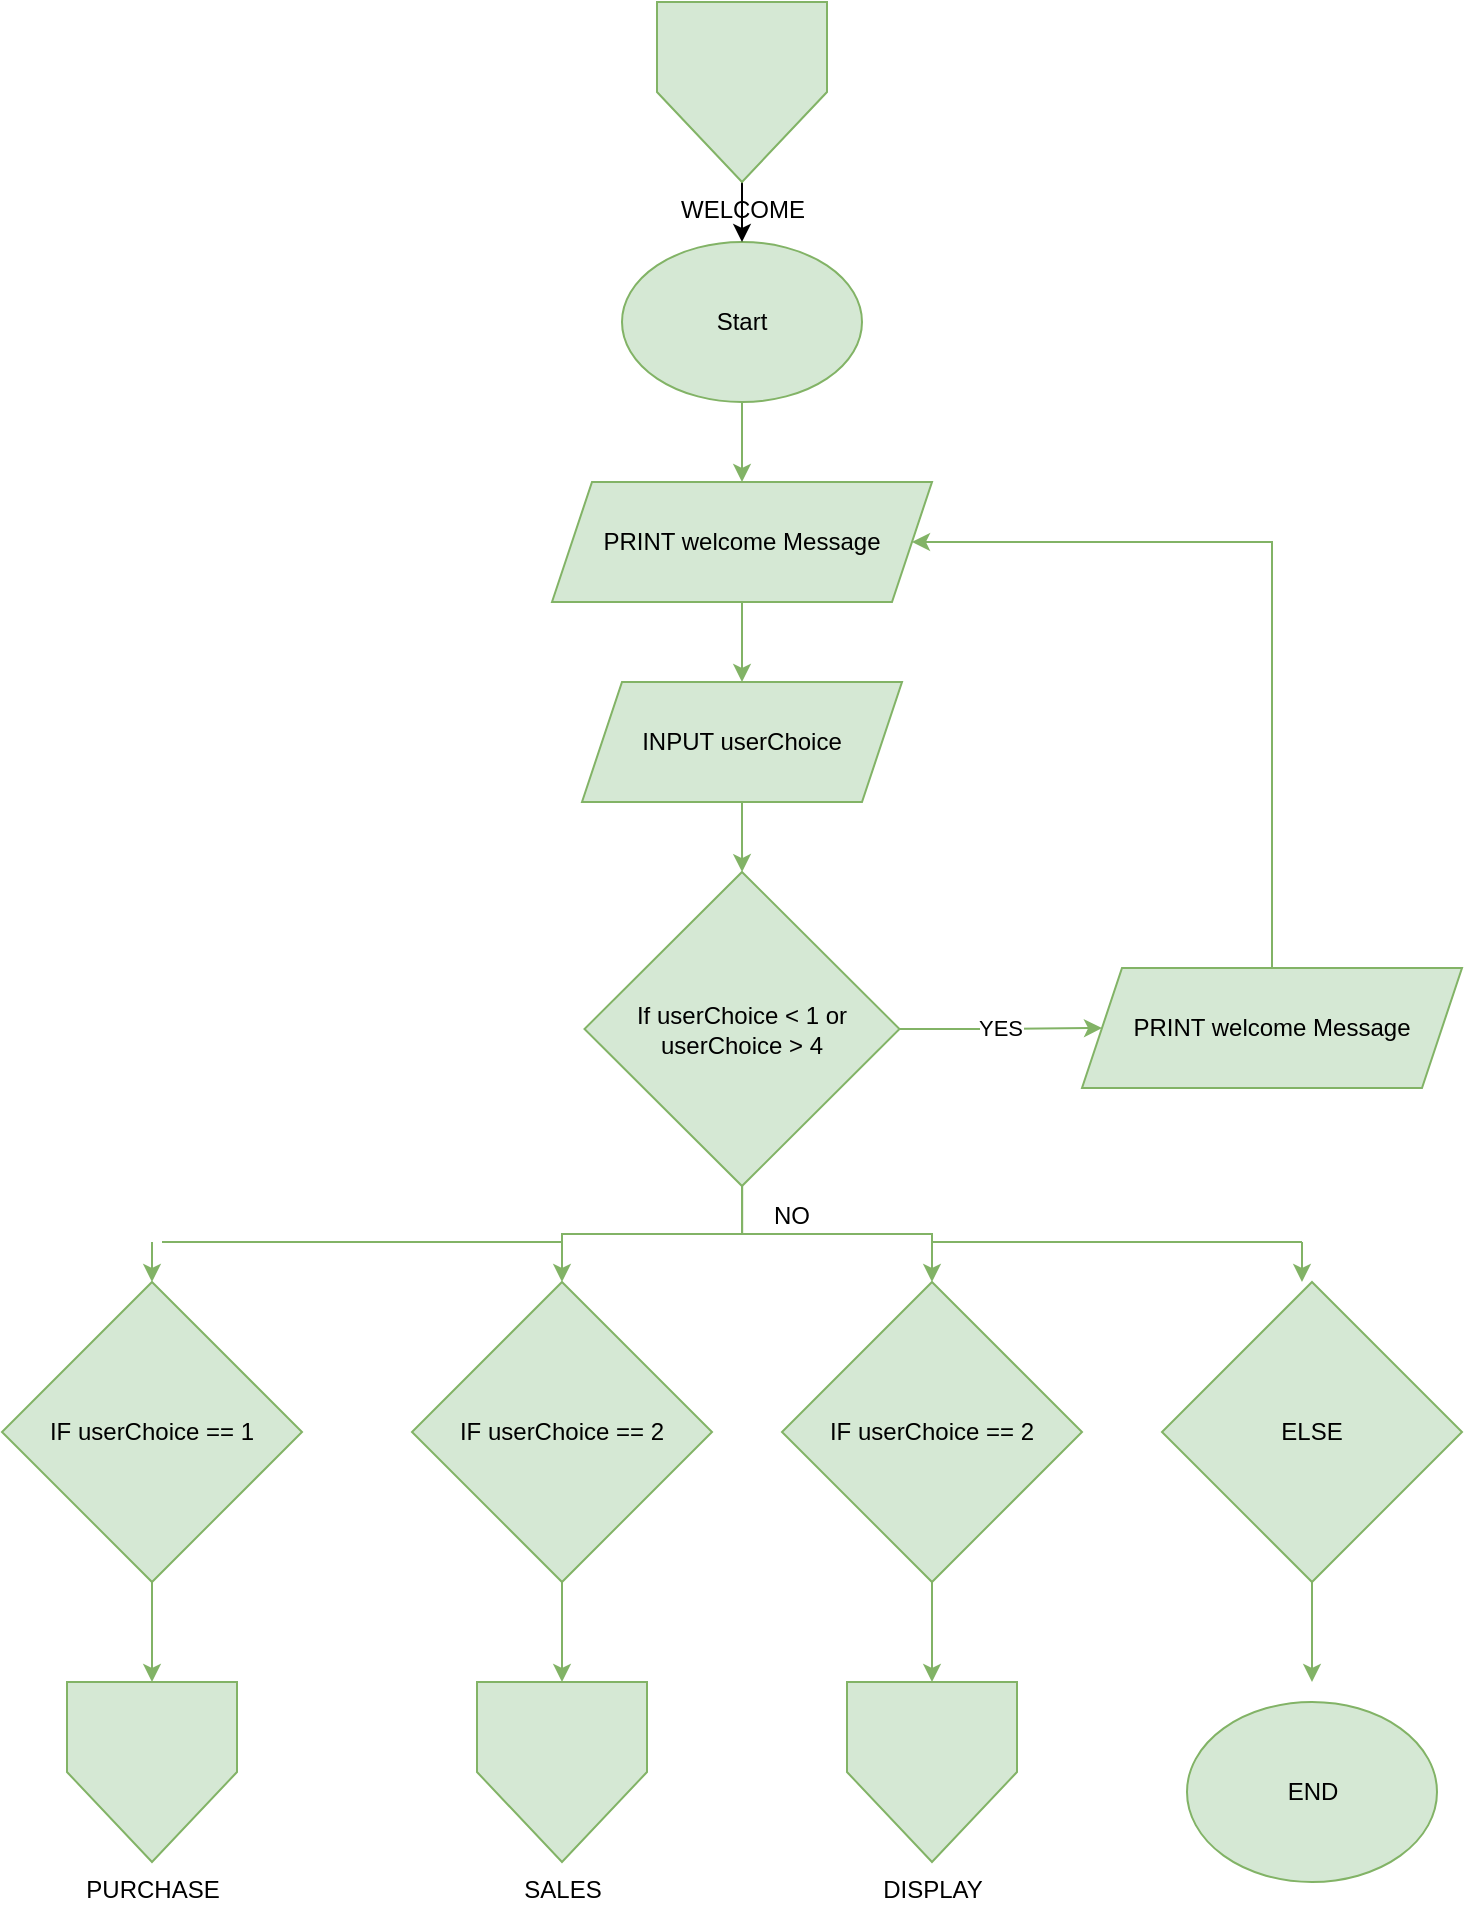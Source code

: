 <mxfile version="21.2.9" type="device" pages="4">
  <diagram name="Page-1" id="dxThk9SVEfO7R2hy1xNF">
    <mxGraphModel dx="1724" dy="985" grid="1" gridSize="10" guides="1" tooltips="1" connect="1" arrows="1" fold="1" page="1" pageScale="1" pageWidth="1169" pageHeight="827" math="0" shadow="0">
      <root>
        <mxCell id="0" />
        <mxCell id="1" parent="0" />
        <mxCell id="7kvMFhewTp8hygqsPmVd-5" value="" style="edgeStyle=orthogonalEdgeStyle;rounded=0;orthogonalLoop=1;jettySize=auto;html=1;fillColor=#d5e8d4;strokeColor=#82b366;" edge="1" parent="1" source="7kvMFhewTp8hygqsPmVd-1" target="7kvMFhewTp8hygqsPmVd-2">
          <mxGeometry relative="1" as="geometry" />
        </mxCell>
        <mxCell id="7kvMFhewTp8hygqsPmVd-1" value="Start" style="ellipse;whiteSpace=wrap;html=1;fillColor=#d5e8d4;strokeColor=#82b366;" vertex="1" parent="1">
          <mxGeometry x="500" y="120" width="120" height="80" as="geometry" />
        </mxCell>
        <mxCell id="7kvMFhewTp8hygqsPmVd-6" value="" style="edgeStyle=orthogonalEdgeStyle;rounded=0;orthogonalLoop=1;jettySize=auto;html=1;fillColor=#d5e8d4;strokeColor=#82b366;" edge="1" parent="1" source="7kvMFhewTp8hygqsPmVd-2" target="7kvMFhewTp8hygqsPmVd-3">
          <mxGeometry relative="1" as="geometry" />
        </mxCell>
        <mxCell id="7kvMFhewTp8hygqsPmVd-2" value="PRINT welcome Message" style="shape=parallelogram;perimeter=parallelogramPerimeter;whiteSpace=wrap;html=1;fixedSize=1;fillColor=#d5e8d4;strokeColor=#82b366;" vertex="1" parent="1">
          <mxGeometry x="465" y="240" width="190" height="60" as="geometry" />
        </mxCell>
        <mxCell id="7kvMFhewTp8hygqsPmVd-7" value="" style="edgeStyle=orthogonalEdgeStyle;rounded=0;orthogonalLoop=1;jettySize=auto;html=1;fillColor=#d5e8d4;strokeColor=#82b366;" edge="1" parent="1" source="7kvMFhewTp8hygqsPmVd-3" target="7kvMFhewTp8hygqsPmVd-4">
          <mxGeometry relative="1" as="geometry" />
        </mxCell>
        <mxCell id="7kvMFhewTp8hygqsPmVd-3" value="INPUT userChoice" style="shape=parallelogram;perimeter=parallelogramPerimeter;whiteSpace=wrap;html=1;fixedSize=1;fillColor=#d5e8d4;strokeColor=#82b366;" vertex="1" parent="1">
          <mxGeometry x="480" y="340" width="160" height="60" as="geometry" />
        </mxCell>
        <mxCell id="7kvMFhewTp8hygqsPmVd-9" value="YES" style="edgeStyle=orthogonalEdgeStyle;rounded=0;orthogonalLoop=1;jettySize=auto;html=1;jumpSize=8;fillColor=#d5e8d4;strokeColor=#82b366;" edge="1" parent="1" source="7kvMFhewTp8hygqsPmVd-4" target="7kvMFhewTp8hygqsPmVd-8">
          <mxGeometry relative="1" as="geometry" />
        </mxCell>
        <mxCell id="7kvMFhewTp8hygqsPmVd-32" style="edgeStyle=orthogonalEdgeStyle;rounded=0;orthogonalLoop=1;jettySize=auto;html=1;fillColor=#d5e8d4;strokeColor=#82b366;" edge="1" parent="1" source="7kvMFhewTp8hygqsPmVd-4" target="7kvMFhewTp8hygqsPmVd-23">
          <mxGeometry relative="1" as="geometry" />
        </mxCell>
        <mxCell id="7kvMFhewTp8hygqsPmVd-33" style="edgeStyle=orthogonalEdgeStyle;rounded=0;orthogonalLoop=1;jettySize=auto;html=1;entryX=0.5;entryY=0;entryDx=0;entryDy=0;fillColor=#d5e8d4;strokeColor=#82b366;" edge="1" parent="1" source="7kvMFhewTp8hygqsPmVd-4" target="7kvMFhewTp8hygqsPmVd-22">
          <mxGeometry relative="1" as="geometry" />
        </mxCell>
        <mxCell id="7kvMFhewTp8hygqsPmVd-4" value="If userChoice &amp;lt; 1 or&lt;br&gt;userChoice &amp;gt; 4" style="rhombus;whiteSpace=wrap;html=1;fillColor=#d5e8d4;strokeColor=#82b366;" vertex="1" parent="1">
          <mxGeometry x="481.25" y="435" width="157.5" height="157" as="geometry" />
        </mxCell>
        <mxCell id="7kvMFhewTp8hygqsPmVd-17" style="edgeStyle=orthogonalEdgeStyle;rounded=0;orthogonalLoop=1;jettySize=auto;html=1;entryX=1;entryY=0.5;entryDx=0;entryDy=0;fillColor=#d5e8d4;strokeColor=#82b366;" edge="1" parent="1" source="7kvMFhewTp8hygqsPmVd-8" target="7kvMFhewTp8hygqsPmVd-2">
          <mxGeometry relative="1" as="geometry">
            <Array as="points">
              <mxPoint x="825" y="270" />
            </Array>
          </mxGeometry>
        </mxCell>
        <mxCell id="7kvMFhewTp8hygqsPmVd-8" value="PRINT welcome Message" style="shape=parallelogram;perimeter=parallelogramPerimeter;whiteSpace=wrap;html=1;fixedSize=1;fillColor=#d5e8d4;strokeColor=#82b366;" vertex="1" parent="1">
          <mxGeometry x="730" y="483" width="190" height="60" as="geometry" />
        </mxCell>
        <mxCell id="7kvMFhewTp8hygqsPmVd-40" style="edgeStyle=orthogonalEdgeStyle;rounded=0;orthogonalLoop=1;jettySize=auto;html=1;entryX=0.5;entryY=0;entryDx=0;entryDy=0;fillColor=#d5e8d4;strokeColor=#82b366;" edge="1" parent="1" source="7kvMFhewTp8hygqsPmVd-18" target="7kvMFhewTp8hygqsPmVd-39">
          <mxGeometry relative="1" as="geometry" />
        </mxCell>
        <mxCell id="7kvMFhewTp8hygqsPmVd-18" value="IF userChoice == 1" style="rhombus;whiteSpace=wrap;html=1;fillColor=#d5e8d4;strokeColor=#82b366;" vertex="1" parent="1">
          <mxGeometry x="190" y="640" width="150" height="150" as="geometry" />
        </mxCell>
        <mxCell id="7kvMFhewTp8hygqsPmVd-46" value="" style="edgeStyle=orthogonalEdgeStyle;rounded=0;orthogonalLoop=1;jettySize=auto;html=1;fillColor=#d5e8d4;strokeColor=#82b366;" edge="1" parent="1" source="7kvMFhewTp8hygqsPmVd-21">
          <mxGeometry relative="1" as="geometry">
            <mxPoint x="845.0" y="840" as="targetPoint" />
          </mxGeometry>
        </mxCell>
        <mxCell id="7kvMFhewTp8hygqsPmVd-21" value="ELSE" style="rhombus;whiteSpace=wrap;html=1;fillColor=#d5e8d4;strokeColor=#82b366;" vertex="1" parent="1">
          <mxGeometry x="770" y="640" width="150" height="150" as="geometry" />
        </mxCell>
        <mxCell id="7kvMFhewTp8hygqsPmVd-45" value="" style="edgeStyle=orthogonalEdgeStyle;rounded=0;orthogonalLoop=1;jettySize=auto;html=1;fillColor=#d5e8d4;strokeColor=#82b366;" edge="1" parent="1" source="7kvMFhewTp8hygqsPmVd-22" target="7kvMFhewTp8hygqsPmVd-42">
          <mxGeometry relative="1" as="geometry" />
        </mxCell>
        <mxCell id="7kvMFhewTp8hygqsPmVd-22" value="IF userChoice == 2" style="rhombus;whiteSpace=wrap;html=1;fillColor=#d5e8d4;strokeColor=#82b366;" vertex="1" parent="1">
          <mxGeometry x="580" y="640" width="150" height="150" as="geometry" />
        </mxCell>
        <mxCell id="7kvMFhewTp8hygqsPmVd-44" value="" style="edgeStyle=orthogonalEdgeStyle;rounded=0;orthogonalLoop=1;jettySize=auto;html=1;fillColor=#d5e8d4;strokeColor=#82b366;" edge="1" parent="1" source="7kvMFhewTp8hygqsPmVd-23" target="7kvMFhewTp8hygqsPmVd-41">
          <mxGeometry relative="1" as="geometry" />
        </mxCell>
        <mxCell id="7kvMFhewTp8hygqsPmVd-23" value="IF userChoice == 2" style="rhombus;whiteSpace=wrap;html=1;fillColor=#d5e8d4;strokeColor=#82b366;" vertex="1" parent="1">
          <mxGeometry x="395" y="640" width="150" height="150" as="geometry" />
        </mxCell>
        <mxCell id="7kvMFhewTp8hygqsPmVd-35" value="" style="endArrow=none;html=1;rounded=0;fillColor=#d5e8d4;strokeColor=#82b366;" edge="1" parent="1">
          <mxGeometry width="50" height="50" relative="1" as="geometry">
            <mxPoint x="270" y="620" as="sourcePoint" />
            <mxPoint x="470" y="620" as="targetPoint" />
          </mxGeometry>
        </mxCell>
        <mxCell id="7kvMFhewTp8hygqsPmVd-36" value="" style="endArrow=none;html=1;rounded=0;fillColor=#d5e8d4;strokeColor=#82b366;" edge="1" parent="1">
          <mxGeometry width="50" height="50" relative="1" as="geometry">
            <mxPoint x="655" y="620" as="sourcePoint" />
            <mxPoint x="840" y="620" as="targetPoint" />
          </mxGeometry>
        </mxCell>
        <mxCell id="7kvMFhewTp8hygqsPmVd-37" value="" style="endArrow=classic;html=1;rounded=0;entryX=0.5;entryY=0;entryDx=0;entryDy=0;fillColor=#d5e8d4;strokeColor=#82b366;" edge="1" parent="1" target="7kvMFhewTp8hygqsPmVd-18">
          <mxGeometry width="50" height="50" relative="1" as="geometry">
            <mxPoint x="265" y="620" as="sourcePoint" />
            <mxPoint x="550" y="630" as="targetPoint" />
          </mxGeometry>
        </mxCell>
        <mxCell id="7kvMFhewTp8hygqsPmVd-38" value="" style="endArrow=classic;html=1;rounded=0;fillColor=#d5e8d4;strokeColor=#82b366;" edge="1" parent="1">
          <mxGeometry width="50" height="50" relative="1" as="geometry">
            <mxPoint x="840" y="620" as="sourcePoint" />
            <mxPoint x="840" y="640" as="targetPoint" />
          </mxGeometry>
        </mxCell>
        <mxCell id="7kvMFhewTp8hygqsPmVd-39" value="PURCHASE" style="verticalLabelPosition=bottom;verticalAlign=top;html=1;shape=offPageConnector;rounded=0;size=0.5;fillColor=#d5e8d4;strokeColor=#82b366;" vertex="1" parent="1">
          <mxGeometry x="222.5" y="840" width="85" height="90" as="geometry" />
        </mxCell>
        <mxCell id="7kvMFhewTp8hygqsPmVd-41" value="SALES" style="verticalLabelPosition=bottom;verticalAlign=top;html=1;shape=offPageConnector;rounded=0;size=0.5;fillColor=#d5e8d4;strokeColor=#82b366;" vertex="1" parent="1">
          <mxGeometry x="427.5" y="840" width="85" height="90" as="geometry" />
        </mxCell>
        <mxCell id="7kvMFhewTp8hygqsPmVd-42" value="DISPLAY" style="verticalLabelPosition=bottom;verticalAlign=top;html=1;shape=offPageConnector;rounded=0;size=0.5;fillColor=#d5e8d4;strokeColor=#82b366;" vertex="1" parent="1">
          <mxGeometry x="612.5" y="840" width="85" height="90" as="geometry" />
        </mxCell>
        <mxCell id="7kvMFhewTp8hygqsPmVd-47" value="END" style="ellipse;whiteSpace=wrap;html=1;fillColor=#d5e8d4;strokeColor=#82b366;" vertex="1" parent="1">
          <mxGeometry x="782.5" y="850" width="125" height="90" as="geometry" />
        </mxCell>
        <mxCell id="YbX1jmII9fmw2njsomWO-2" value="NO" style="text;html=1;strokeColor=none;fillColor=none;align=center;verticalAlign=middle;whiteSpace=wrap;rounded=0;" vertex="1" parent="1">
          <mxGeometry x="555" y="592" width="60" height="30" as="geometry" />
        </mxCell>
        <mxCell id="KGLwc1IzaEGKyeYSiI6Z-2" value="" style="edgeStyle=orthogonalEdgeStyle;rounded=0;orthogonalLoop=1;jettySize=auto;html=1;" edge="1" parent="1" source="KGLwc1IzaEGKyeYSiI6Z-1" target="7kvMFhewTp8hygqsPmVd-1">
          <mxGeometry relative="1" as="geometry" />
        </mxCell>
        <mxCell id="KGLwc1IzaEGKyeYSiI6Z-1" value="WELCOME&lt;br&gt;" style="verticalLabelPosition=bottom;verticalAlign=top;html=1;shape=offPageConnector;rounded=0;size=0.5;fillColor=#d5e8d4;strokeColor=#82b366;" vertex="1" parent="1">
          <mxGeometry x="517.5" width="85" height="90" as="geometry" />
        </mxCell>
      </root>
    </mxGraphModel>
  </diagram>
  <diagram id="-7-TMMp7OkF7limVOReq" name="Purchase">
    <mxGraphModel dx="1724" dy="985" grid="1" gridSize="10" guides="1" tooltips="1" connect="1" arrows="1" fold="1" page="1" pageScale="1" pageWidth="1169" pageHeight="827" math="0" shadow="0">
      <root>
        <mxCell id="0" />
        <mxCell id="1" parent="0" />
        <mxCell id="MynzQDNxRqANSqusRT6g-3" style="edgeStyle=orthogonalEdgeStyle;rounded=0;orthogonalLoop=1;jettySize=auto;html=1;entryX=0.5;entryY=0;entryDx=0;entryDy=0;labelBackgroundColor=none;strokeColor=#788AA3;fontColor=default;" edge="1" parent="1" source="MynzQDNxRqANSqusRT6g-1" target="MynzQDNxRqANSqusRT6g-2">
          <mxGeometry relative="1" as="geometry" />
        </mxCell>
        <mxCell id="MynzQDNxRqANSqusRT6g-1" value="PURCHASE" style="verticalLabelPosition=bottom;verticalAlign=top;html=1;shape=offPageConnector;rounded=0;size=0.5;labelBackgroundColor=none;fillColor=#B2C9AB;strokeColor=#788AA3;fontColor=#46495D;" vertex="1" parent="1">
          <mxGeometry x="525" width="60" height="60" as="geometry" />
        </mxCell>
        <mxCell id="MynzQDNxRqANSqusRT6g-6" value="" style="edgeStyle=orthogonalEdgeStyle;rounded=0;orthogonalLoop=1;jettySize=auto;html=1;labelBackgroundColor=none;strokeColor=#788AA3;fontColor=default;" edge="1" parent="1" source="MynzQDNxRqANSqusRT6g-2" target="MynzQDNxRqANSqusRT6g-5">
          <mxGeometry relative="1" as="geometry" />
        </mxCell>
        <mxCell id="MynzQDNxRqANSqusRT6g-2" value="START" style="ellipse;whiteSpace=wrap;html=1;labelBackgroundColor=none;fillColor=#B2C9AB;strokeColor=#788AA3;fontColor=#46495D;" vertex="1" parent="1">
          <mxGeometry x="495" y="100" width="120" height="80" as="geometry" />
        </mxCell>
        <mxCell id="MynzQDNxRqANSqusRT6g-8" value="" style="edgeStyle=orthogonalEdgeStyle;rounded=0;orthogonalLoop=1;jettySize=auto;html=1;labelBackgroundColor=none;strokeColor=#788AA3;fontColor=default;" edge="1" parent="1" source="MynzQDNxRqANSqusRT6g-5" target="MynzQDNxRqANSqusRT6g-7">
          <mxGeometry relative="1" as="geometry" />
        </mxCell>
        <mxCell id="MynzQDNxRqANSqusRT6g-5" value="store the sku of available laptops in skuList array" style="rounded=0;whiteSpace=wrap;html=1;labelBackgroundColor=none;fillColor=#B2C9AB;strokeColor=#788AA3;fontColor=#46495D;" vertex="1" parent="1">
          <mxGeometry x="467.5" y="210" width="175" height="60" as="geometry" />
        </mxCell>
        <mxCell id="MynzQDNxRqANSqusRT6g-10" value="" style="edgeStyle=orthogonalEdgeStyle;rounded=0;orthogonalLoop=1;jettySize=auto;html=1;labelBackgroundColor=none;strokeColor=#788AA3;fontColor=default;" edge="1" parent="1" source="MynzQDNxRqANSqusRT6g-7">
          <mxGeometry relative="1" as="geometry">
            <mxPoint x="555" y="413" as="targetPoint" />
          </mxGeometry>
        </mxCell>
        <mxCell id="MynzQDNxRqANSqusRT6g-7" value="input laptopSKU" style="shape=parallelogram;perimeter=parallelogramPerimeter;whiteSpace=wrap;html=1;fixedSize=1;labelBackgroundColor=none;fillColor=#B2C9AB;strokeColor=#788AA3;fontColor=#46495D;" vertex="1" parent="1">
          <mxGeometry x="470" y="310" width="170" height="60" as="geometry" />
        </mxCell>
        <mxCell id="uytBaXVnTUcI9w82akXh-1" value="YES" style="edgeStyle=orthogonalEdgeStyle;rounded=0;orthogonalLoop=1;jettySize=auto;html=1;labelBackgroundColor=none;strokeColor=#788AA3;fontColor=default;" edge="1" parent="1" source="MynzQDNxRqANSqusRT6g-11" target="MynzQDNxRqANSqusRT6g-12">
          <mxGeometry relative="1" as="geometry" />
        </mxCell>
        <mxCell id="uytBaXVnTUcI9w82akXh-6" value="NO" style="edgeStyle=orthogonalEdgeStyle;rounded=0;orthogonalLoop=1;jettySize=auto;html=1;labelBackgroundColor=none;strokeColor=#788AA3;fontColor=default;" edge="1" parent="1" source="MynzQDNxRqANSqusRT6g-11" target="uytBaXVnTUcI9w82akXh-5">
          <mxGeometry relative="1" as="geometry" />
        </mxCell>
        <mxCell id="MynzQDNxRqANSqusRT6g-11" value="If laptopSKU in skuList" style="rhombus;whiteSpace=wrap;html=1;labelBackgroundColor=none;fillColor=#B2C9AB;strokeColor=#788AA3;fontColor=#46495D;" vertex="1" parent="1">
          <mxGeometry x="483.75" y="413" width="142.5" height="117" as="geometry" />
        </mxCell>
        <mxCell id="uytBaXVnTUcI9w82akXh-3" value="" style="edgeStyle=orthogonalEdgeStyle;rounded=0;orthogonalLoop=1;jettySize=auto;html=1;labelBackgroundColor=none;strokeColor=#788AA3;fontColor=default;" edge="1" parent="1" source="MynzQDNxRqANSqusRT6g-12" target="uytBaXVnTUcI9w82akXh-2">
          <mxGeometry relative="1" as="geometry" />
        </mxCell>
        <mxCell id="MynzQDNxRqANSqusRT6g-12" value="Print Laptop already in&amp;nbsp;&lt;br&gt;Inventory" style="shape=parallelogram;perimeter=parallelogramPerimeter;whiteSpace=wrap;html=1;fixedSize=1;labelBackgroundColor=none;fillColor=#B2C9AB;strokeColor=#788AA3;fontColor=#46495D;" vertex="1" parent="1">
          <mxGeometry x="660" y="436.5" width="182.5" height="70" as="geometry" />
        </mxCell>
        <mxCell id="uytBaXVnTUcI9w82akXh-11" style="edgeStyle=orthogonalEdgeStyle;rounded=0;orthogonalLoop=1;jettySize=auto;html=1;entryX=0.5;entryY=0;entryDx=0;entryDy=0;labelBackgroundColor=none;strokeColor=#788AA3;fontColor=default;" edge="1" parent="1" source="uytBaXVnTUcI9w82akXh-2" target="uytBaXVnTUcI9w82akXh-9">
          <mxGeometry relative="1" as="geometry">
            <Array as="points">
              <mxPoint x="930" y="580" />
            </Array>
          </mxGeometry>
        </mxCell>
        <mxCell id="uytBaXVnTUcI9w82akXh-2" value="inInventory = true" style="rounded=0;whiteSpace=wrap;html=1;labelBackgroundColor=none;fillColor=#B2C9AB;strokeColor=#788AA3;fontColor=#46495D;" vertex="1" parent="1">
          <mxGeometry x="870" y="442" width="120" height="60" as="geometry" />
        </mxCell>
        <mxCell id="uytBaXVnTUcI9w82akXh-8" value="" style="edgeStyle=orthogonalEdgeStyle;rounded=0;orthogonalLoop=1;jettySize=auto;html=1;labelBackgroundColor=none;strokeColor=#788AA3;fontColor=default;" edge="1" parent="1" source="uytBaXVnTUcI9w82akXh-5" target="uytBaXVnTUcI9w82akXh-7">
          <mxGeometry relative="1" as="geometry" />
        </mxCell>
        <mxCell id="uytBaXVnTUcI9w82akXh-5" value="Print adding new laptop" style="shape=parallelogram;perimeter=parallelogramPerimeter;whiteSpace=wrap;html=1;fixedSize=1;labelBackgroundColor=none;fillColor=#B2C9AB;strokeColor=#788AA3;fontColor=#46495D;" vertex="1" parent="1">
          <mxGeometry x="260" y="436.5" width="182.5" height="70" as="geometry" />
        </mxCell>
        <mxCell id="uytBaXVnTUcI9w82akXh-10" style="edgeStyle=orthogonalEdgeStyle;rounded=0;orthogonalLoop=1;jettySize=auto;html=1;entryX=0.5;entryY=0;entryDx=0;entryDy=0;labelBackgroundColor=none;strokeColor=#788AA3;fontColor=default;" edge="1" parent="1" source="uytBaXVnTUcI9w82akXh-7" target="uytBaXVnTUcI9w82akXh-9">
          <mxGeometry relative="1" as="geometry">
            <Array as="points">
              <mxPoint x="170" y="580" />
            </Array>
          </mxGeometry>
        </mxCell>
        <mxCell id="uytBaXVnTUcI9w82akXh-7" value="Input requried info" style="shape=parallelogram;perimeter=parallelogramPerimeter;whiteSpace=wrap;html=1;fixedSize=1;labelBackgroundColor=none;fillColor=#B2C9AB;strokeColor=#788AA3;fontColor=#46495D;" vertex="1" parent="1">
          <mxGeometry x="60" y="437" width="182.5" height="70" as="geometry" />
        </mxCell>
        <mxCell id="uytBaXVnTUcI9w82akXh-13" value="YES" style="edgeStyle=orthogonalEdgeStyle;rounded=0;orthogonalLoop=1;jettySize=auto;html=1;labelBackgroundColor=none;strokeColor=#788AA3;fontColor=default;" edge="1" parent="1" source="uytBaXVnTUcI9w82akXh-9" target="uytBaXVnTUcI9w82akXh-12">
          <mxGeometry relative="1" as="geometry" />
        </mxCell>
        <mxCell id="uytBaXVnTUcI9w82akXh-15" value="NO" style="edgeStyle=orthogonalEdgeStyle;rounded=0;orthogonalLoop=1;jettySize=auto;html=1;labelBackgroundColor=none;strokeColor=#788AA3;fontColor=default;" edge="1" parent="1" source="uytBaXVnTUcI9w82akXh-9">
          <mxGeometry relative="1" as="geometry">
            <mxPoint x="660" y="638.5" as="targetPoint" />
          </mxGeometry>
        </mxCell>
        <mxCell id="uytBaXVnTUcI9w82akXh-9" value="if inventory is true" style="rhombus;whiteSpace=wrap;html=1;labelBackgroundColor=none;fillColor=#B2C9AB;strokeColor=#788AA3;fontColor=#46495D;" vertex="1" parent="1">
          <mxGeometry x="472.5" y="580" width="142.5" height="117" as="geometry" />
        </mxCell>
        <mxCell id="uytBaXVnTUcI9w82akXh-18" style="edgeStyle=orthogonalEdgeStyle;rounded=0;orthogonalLoop=1;jettySize=auto;html=1;entryX=0.549;entryY=0.018;entryDx=0;entryDy=0;entryPerimeter=0;labelBackgroundColor=none;strokeColor=#788AA3;fontColor=default;" edge="1" parent="1" source="uytBaXVnTUcI9w82akXh-12" target="uytBaXVnTUcI9w82akXh-17">
          <mxGeometry relative="1" as="geometry">
            <Array as="points">
              <mxPoint x="330" y="741" />
            </Array>
          </mxGeometry>
        </mxCell>
        <mxCell id="uytBaXVnTUcI9w82akXh-12" value="Update quantity in txt file&lt;br&gt;" style="shape=parallelogram;perimeter=parallelogramPerimeter;whiteSpace=wrap;html=1;fixedSize=1;labelBackgroundColor=none;fillColor=#B2C9AB;strokeColor=#788AA3;fontColor=#46495D;" vertex="1" parent="1">
          <mxGeometry x="250" y="603.5" width="182.5" height="70" as="geometry" />
        </mxCell>
        <mxCell id="uytBaXVnTUcI9w82akXh-19" style="edgeStyle=orthogonalEdgeStyle;rounded=0;orthogonalLoop=1;jettySize=auto;html=1;entryX=0.5;entryY=0;entryDx=0;entryDy=0;labelBackgroundColor=none;strokeColor=#788AA3;fontColor=default;" edge="1" parent="1" source="uytBaXVnTUcI9w82akXh-16" target="uytBaXVnTUcI9w82akXh-17">
          <mxGeometry relative="1" as="geometry">
            <Array as="points">
              <mxPoint x="750" y="740" />
            </Array>
          </mxGeometry>
        </mxCell>
        <mxCell id="uytBaXVnTUcI9w82akXh-16" value="Add new lapotp to&amp;nbsp; txt file" style="rounded=0;whiteSpace=wrap;html=1;labelBackgroundColor=none;fillColor=#B2C9AB;strokeColor=#788AA3;fontColor=#46495D;" vertex="1" parent="1">
          <mxGeometry x="660" y="608" width="160" height="72" as="geometry" />
        </mxCell>
        <mxCell id="uytBaXVnTUcI9w82akXh-23" value="" style="edgeStyle=orthogonalEdgeStyle;rounded=0;orthogonalLoop=1;jettySize=auto;html=1;labelBackgroundColor=none;strokeColor=#788AA3;fontColor=default;" edge="1" parent="1" source="uytBaXVnTUcI9w82akXh-17" target="uytBaXVnTUcI9w82akXh-20">
          <mxGeometry relative="1" as="geometry" />
        </mxCell>
        <mxCell id="uytBaXVnTUcI9w82akXh-17" value="Input if user wants to buy more" style="shape=parallelogram;perimeter=parallelogramPerimeter;whiteSpace=wrap;html=1;fixedSize=1;labelBackgroundColor=none;fillColor=#B2C9AB;strokeColor=#788AA3;fontColor=#46495D;" vertex="1" parent="1">
          <mxGeometry x="436.25" y="757" width="200" height="70" as="geometry" />
        </mxCell>
        <mxCell id="uytBaXVnTUcI9w82akXh-21" style="edgeStyle=orthogonalEdgeStyle;rounded=0;orthogonalLoop=1;jettySize=auto;html=1;entryX=1;entryY=0.5;entryDx=0;entryDy=0;labelBackgroundColor=none;strokeColor=#788AA3;fontColor=default;" edge="1" parent="1" source="uytBaXVnTUcI9w82akXh-20" target="MynzQDNxRqANSqusRT6g-5">
          <mxGeometry relative="1" as="geometry">
            <Array as="points">
              <mxPoint x="1100" y="925" />
              <mxPoint x="1100" y="240" />
            </Array>
          </mxGeometry>
        </mxCell>
        <mxCell id="uytBaXVnTUcI9w82akXh-22" value="YES" style="edgeLabel;html=1;align=center;verticalAlign=middle;resizable=0;points=[];labelBackgroundColor=none;fontColor=#46495D;" vertex="1" connectable="0" parent="uytBaXVnTUcI9w82akXh-21">
          <mxGeometry x="-0.785" y="1" relative="1" as="geometry">
            <mxPoint as="offset" />
          </mxGeometry>
        </mxCell>
        <mxCell id="uHltPyClm6BPMjgCqUE2-1" value="" style="edgeStyle=orthogonalEdgeStyle;rounded=0;orthogonalLoop=1;jettySize=auto;html=1;labelBackgroundColor=none;strokeColor=#788AA3;fontColor=default;" edge="1" parent="1" source="uytBaXVnTUcI9w82akXh-20">
          <mxGeometry relative="1" as="geometry">
            <mxPoint x="536.25" y="1020" as="targetPoint" />
          </mxGeometry>
        </mxCell>
        <mxCell id="uytBaXVnTUcI9w82akXh-20" value="if buy more" style="rhombus;whiteSpace=wrap;html=1;labelBackgroundColor=none;fillColor=#B2C9AB;strokeColor=#788AA3;fontColor=#46495D;" vertex="1" parent="1">
          <mxGeometry x="467.5" y="860" width="137.5" height="130" as="geometry" />
        </mxCell>
        <mxCell id="BmNxyv8GIG_hGW3a58Si-1" value="WELCOME&lt;br&gt;" style="verticalLabelPosition=bottom;verticalAlign=top;html=1;shape=offPageConnector;rounded=0;size=0.5;fillColor=#B2C9AB;strokeColor=#788AA3;labelBackgroundColor=none;fontColor=#46495D;" vertex="1" parent="1">
          <mxGeometry x="495" y="1020" width="85" height="90" as="geometry" />
        </mxCell>
      </root>
    </mxGraphModel>
  </diagram>
  <diagram id="unhC0OQPd_eJ6KicOrO6" name="Sell">
    <mxGraphModel dx="1532" dy="876" grid="1" gridSize="10" guides="1" tooltips="1" connect="1" arrows="1" fold="1" page="1" pageScale="1" pageWidth="1169" pageHeight="827" math="0" shadow="0">
      <root>
        <mxCell id="0" />
        <mxCell id="1" parent="0" />
        <mxCell id="ot50ZRfm-BzXWVmVZZtM-1" style="edgeStyle=orthogonalEdgeStyle;rounded=0;orthogonalLoop=1;jettySize=auto;html=1;entryX=0.5;entryY=0;entryDx=0;entryDy=0;labelBackgroundColor=none;strokeColor=#788AA3;fontColor=default;" edge="1" parent="1" source="ot50ZRfm-BzXWVmVZZtM-2" target="ot50ZRfm-BzXWVmVZZtM-4">
          <mxGeometry relative="1" as="geometry" />
        </mxCell>
        <mxCell id="ot50ZRfm-BzXWVmVZZtM-2" value="SALES" style="verticalLabelPosition=bottom;verticalAlign=top;html=1;shape=offPageConnector;rounded=0;size=0.5;labelBackgroundColor=none;fillColor=#B2C9AB;strokeColor=#788AA3;fontColor=#46495D;" vertex="1" parent="1">
          <mxGeometry x="256" width="60" height="60" as="geometry" />
        </mxCell>
        <mxCell id="ot50ZRfm-BzXWVmVZZtM-3" value="" style="edgeStyle=orthogonalEdgeStyle;rounded=0;orthogonalLoop=1;jettySize=auto;html=1;labelBackgroundColor=none;strokeColor=#788AA3;fontColor=default;" edge="1" parent="1" source="ot50ZRfm-BzXWVmVZZtM-4" target="ot50ZRfm-BzXWVmVZZtM-6">
          <mxGeometry relative="1" as="geometry" />
        </mxCell>
        <mxCell id="ot50ZRfm-BzXWVmVZZtM-4" value="START" style="ellipse;whiteSpace=wrap;html=1;labelBackgroundColor=none;fillColor=#B2C9AB;strokeColor=#788AA3;fontColor=#46495D;" vertex="1" parent="1">
          <mxGeometry x="226" y="100" width="120" height="80" as="geometry" />
        </mxCell>
        <mxCell id="ot50ZRfm-BzXWVmVZZtM-5" value="" style="edgeStyle=orthogonalEdgeStyle;rounded=0;orthogonalLoop=1;jettySize=auto;html=1;labelBackgroundColor=none;strokeColor=#788AA3;fontColor=default;" edge="1" parent="1" source="ot50ZRfm-BzXWVmVZZtM-6" target="ot50ZRfm-BzXWVmVZZtM-8">
          <mxGeometry relative="1" as="geometry" />
        </mxCell>
        <mxCell id="ot50ZRfm-BzXWVmVZZtM-6" value="Display laptop stock" style="rounded=0;whiteSpace=wrap;html=1;labelBackgroundColor=none;fillColor=#B2C9AB;strokeColor=#788AA3;fontColor=#46495D;" vertex="1" parent="1">
          <mxGeometry x="198.5" y="210" width="175" height="60" as="geometry" />
        </mxCell>
        <mxCell id="jJjyW6es7OeKHV9riJTb-13" value="" style="edgeStyle=orthogonalEdgeStyle;rounded=0;orthogonalLoop=1;jettySize=auto;html=1;strokeColor=#788AA3;fontColor=#46495D;fillColor=#B2C9AB;" edge="1" parent="1" source="ot50ZRfm-BzXWVmVZZtM-8" target="jJjyW6es7OeKHV9riJTb-1">
          <mxGeometry relative="1" as="geometry" />
        </mxCell>
        <mxCell id="ot50ZRfm-BzXWVmVZZtM-8" value="input laptop id" style="shape=parallelogram;perimeter=parallelogramPerimeter;whiteSpace=wrap;html=1;fixedSize=1;labelBackgroundColor=none;fillColor=#B2C9AB;strokeColor=#788AA3;fontColor=#46495D;" vertex="1" parent="1">
          <mxGeometry x="201" y="290" width="170" height="60" as="geometry" />
        </mxCell>
        <mxCell id="jJjyW6es7OeKHV9riJTb-14" style="edgeStyle=orthogonalEdgeStyle;rounded=0;orthogonalLoop=1;jettySize=auto;html=1;entryX=1;entryY=0.25;entryDx=0;entryDy=0;strokeColor=#788AA3;fontColor=#46495D;fillColor=#B2C9AB;" edge="1" parent="1" source="jJjyW6es7OeKHV9riJTb-1" target="ot50ZRfm-BzXWVmVZZtM-8">
          <mxGeometry relative="1" as="geometry">
            <Array as="points">
              <mxPoint x="366" y="430" />
            </Array>
          </mxGeometry>
        </mxCell>
        <mxCell id="jJjyW6es7OeKHV9riJTb-15" value="NO" style="edgeLabel;html=1;align=center;verticalAlign=middle;resizable=0;points=[];fontColor=#46495D;" vertex="1" connectable="0" parent="jJjyW6es7OeKHV9riJTb-14">
          <mxGeometry x="-0.214" y="3" relative="1" as="geometry">
            <mxPoint as="offset" />
          </mxGeometry>
        </mxCell>
        <mxCell id="jJjyW6es7OeKHV9riJTb-17" value="YES" style="edgeStyle=orthogonalEdgeStyle;rounded=0;orthogonalLoop=1;jettySize=auto;html=1;strokeColor=#788AA3;fontColor=#46495D;fillColor=#B2C9AB;" edge="1" parent="1" source="jJjyW6es7OeKHV9riJTb-1" target="jJjyW6es7OeKHV9riJTb-16">
          <mxGeometry relative="1" as="geometry" />
        </mxCell>
        <mxCell id="jJjyW6es7OeKHV9riJTb-1" value="Laptop id Valiid?" style="rhombus;whiteSpace=wrap;html=1;strokeColor=#788AA3;fontColor=#46495D;fillColor=#B2C9AB;" vertex="1" parent="1">
          <mxGeometry x="223.5" y="370" width="125" height="116" as="geometry" />
        </mxCell>
        <mxCell id="jJjyW6es7OeKHV9riJTb-19" value="" style="edgeStyle=orthogonalEdgeStyle;rounded=0;orthogonalLoop=1;jettySize=auto;html=1;strokeColor=#788AA3;fontColor=#46495D;fillColor=#B2C9AB;" edge="1" parent="1" source="jJjyW6es7OeKHV9riJTb-16" target="jJjyW6es7OeKHV9riJTb-18">
          <mxGeometry relative="1" as="geometry" />
        </mxCell>
        <mxCell id="jJjyW6es7OeKHV9riJTb-16" value="Input quantity" style="shape=parallelogram;perimeter=parallelogramPerimeter;whiteSpace=wrap;html=1;fixedSize=1;fillColor=#B2C9AB;strokeColor=#788AA3;fontColor=#46495D;" vertex="1" parent="1">
          <mxGeometry x="226" y="520" width="120" height="60" as="geometry" />
        </mxCell>
        <mxCell id="jJjyW6es7OeKHV9riJTb-25" value="YES" style="edgeStyle=orthogonalEdgeStyle;rounded=0;orthogonalLoop=1;jettySize=auto;html=1;strokeColor=#788AA3;fontColor=#46495D;fillColor=#B2C9AB;" edge="1" parent="1" source="jJjyW6es7OeKHV9riJTb-18" target="jJjyW6es7OeKHV9riJTb-24">
          <mxGeometry relative="1" as="geometry" />
        </mxCell>
        <mxCell id="jJjyW6es7OeKHV9riJTb-18" value="laptop quantity valid?" style="rhombus;whiteSpace=wrap;html=1;fillColor=#B2C9AB;strokeColor=#788AA3;fontColor=#46495D;" vertex="1" parent="1">
          <mxGeometry x="217.25" y="600" width="137.5" height="120" as="geometry" />
        </mxCell>
        <mxCell id="jJjyW6es7OeKHV9riJTb-22" value="" style="endArrow=classic;html=1;rounded=0;strokeColor=#788AA3;fontColor=#46495D;fillColor=#B2C9AB;exitX=0;exitY=0.5;exitDx=0;exitDy=0;entryX=0;entryY=0.5;entryDx=0;entryDy=0;" edge="1" parent="1" source="jJjyW6es7OeKHV9riJTb-18" target="jJjyW6es7OeKHV9riJTb-16">
          <mxGeometry width="50" height="50" relative="1" as="geometry">
            <mxPoint x="341" y="620" as="sourcePoint" />
            <mxPoint x="391" y="570" as="targetPoint" />
            <Array as="points">
              <mxPoint x="131" y="660" />
              <mxPoint x="131" y="550" />
            </Array>
          </mxGeometry>
        </mxCell>
        <mxCell id="jJjyW6es7OeKHV9riJTb-23" value="NO" style="edgeLabel;html=1;align=center;verticalAlign=middle;resizable=0;points=[];fontColor=#46495D;" vertex="1" connectable="0" parent="jJjyW6es7OeKHV9riJTb-22">
          <mxGeometry x="0.064" y="1" relative="1" as="geometry">
            <mxPoint as="offset" />
          </mxGeometry>
        </mxCell>
        <mxCell id="jJjyW6es7OeKHV9riJTb-27" value="YES" style="edgeStyle=orthogonalEdgeStyle;rounded=0;orthogonalLoop=1;jettySize=auto;html=1;strokeColor=#788AA3;fontColor=#46495D;fillColor=#B2C9AB;" edge="1" parent="1" source="jJjyW6es7OeKHV9riJTb-24" target="jJjyW6es7OeKHV9riJTb-26">
          <mxGeometry relative="1" as="geometry" />
        </mxCell>
        <mxCell id="jJjyW6es7OeKHV9riJTb-29" value="NO" style="edgeStyle=orthogonalEdgeStyle;rounded=0;orthogonalLoop=1;jettySize=auto;html=1;strokeColor=#788AA3;fontColor=#46495D;fillColor=#B2C9AB;" edge="1" parent="1" source="jJjyW6es7OeKHV9riJTb-24" target="jJjyW6es7OeKHV9riJTb-28">
          <mxGeometry relative="1" as="geometry" />
        </mxCell>
        <mxCell id="jJjyW6es7OeKHV9riJTb-24" value="Confirm Buy ?" style="rhombus;whiteSpace=wrap;html=1;fillColor=#B2C9AB;strokeColor=#788AA3;fontColor=#46495D;" vertex="1" parent="1">
          <mxGeometry x="217.25" y="750" width="137.5" height="120" as="geometry" />
        </mxCell>
        <mxCell id="jJjyW6es7OeKHV9riJTb-30" style="edgeStyle=orthogonalEdgeStyle;rounded=0;orthogonalLoop=1;jettySize=auto;html=1;entryX=0.5;entryY=1;entryDx=0;entryDy=0;strokeColor=#788AA3;fontColor=#46495D;fillColor=#B2C9AB;" edge="1" parent="1" source="jJjyW6es7OeKHV9riJTb-26" target="jJjyW6es7OeKHV9riJTb-28">
          <mxGeometry relative="1" as="geometry" />
        </mxCell>
        <mxCell id="jJjyW6es7OeKHV9riJTb-26" value="Decrease stock&lt;br&gt;append selected laptops to list" style="whiteSpace=wrap;html=1;fillColor=#B2C9AB;strokeColor=#788AA3;fontColor=#46495D;" vertex="1" parent="1">
          <mxGeometry x="224.5" y="900" width="124" height="70" as="geometry" />
        </mxCell>
        <mxCell id="jJjyW6es7OeKHV9riJTb-31" style="edgeStyle=orthogonalEdgeStyle;rounded=0;orthogonalLoop=1;jettySize=auto;html=1;entryX=0.994;entryY=0.641;entryDx=0;entryDy=0;entryPerimeter=0;strokeColor=#788AA3;fontColor=#46495D;fillColor=#B2C9AB;" edge="1" parent="1" source="jJjyW6es7OeKHV9riJTb-28" target="ot50ZRfm-BzXWVmVZZtM-6">
          <mxGeometry relative="1" as="geometry">
            <Array as="points">
              <mxPoint x="483" y="249" />
            </Array>
          </mxGeometry>
        </mxCell>
        <mxCell id="jJjyW6es7OeKHV9riJTb-33" value="" style="edgeStyle=orthogonalEdgeStyle;rounded=0;orthogonalLoop=1;jettySize=auto;html=1;strokeColor=#788AA3;fontColor=#46495D;fillColor=#B2C9AB;" edge="1" parent="1" source="jJjyW6es7OeKHV9riJTb-28" target="jJjyW6es7OeKHV9riJTb-32">
          <mxGeometry relative="1" as="geometry" />
        </mxCell>
        <mxCell id="jJjyW6es7OeKHV9riJTb-28" value="Buy More?" style="rhombus;whiteSpace=wrap;html=1;fillColor=#B2C9AB;strokeColor=#788AA3;fontColor=#46495D;" vertex="1" parent="1">
          <mxGeometry x="420" y="750" width="126.5" height="120" as="geometry" />
        </mxCell>
        <mxCell id="0aDTiwVL2RnA-gzS2gN6-2" value="" style="edgeStyle=orthogonalEdgeStyle;rounded=0;orthogonalLoop=1;jettySize=auto;html=1;strokeColor=#788AA3;fontColor=#46495D;fillColor=#B2C9AB;" edge="1" parent="1" source="jJjyW6es7OeKHV9riJTb-32" target="0aDTiwVL2RnA-gzS2gN6-1">
          <mxGeometry relative="1" as="geometry" />
        </mxCell>
        <mxCell id="jJjyW6es7OeKHV9riJTb-32" value="Generate bill and summary" style="whiteSpace=wrap;html=1;fillColor=#B2C9AB;strokeColor=#788AA3;fontColor=#46495D;" vertex="1" parent="1">
          <mxGeometry x="600" y="780" width="120" height="60" as="geometry" />
        </mxCell>
        <mxCell id="0aDTiwVL2RnA-gzS2gN6-1" value="WELCOME&lt;br&gt;" style="verticalLabelPosition=bottom;verticalAlign=top;html=1;shape=offPageConnector;rounded=0;size=0.5;fillColor=#d5e8d4;strokeColor=#82b366;" vertex="1" parent="1">
          <mxGeometry x="617.5" y="880" width="85" height="90" as="geometry" />
        </mxCell>
      </root>
    </mxGraphModel>
  </diagram>
  <diagram id="LnAqIT3xOvJgteqksfM0" name="display">
    <mxGraphModel dx="1379" dy="788" grid="1" gridSize="10" guides="1" tooltips="1" connect="1" arrows="1" fold="1" page="1" pageScale="1" pageWidth="1169" pageHeight="827" math="0" shadow="0">
      <root>
        <mxCell id="0" />
        <mxCell id="1" parent="0" />
        <mxCell id="7b_Sj9CR_DKMVxWMHQ7G-33" value="" style="edgeStyle=orthogonalEdgeStyle;rounded=0;orthogonalLoop=1;jettySize=auto;html=1;strokeColor=#788AA3;fontColor=#46495D;fillColor=#B2C9AB;" edge="1" parent="1" source="7b_Sj9CR_DKMVxWMHQ7G-2" target="7b_Sj9CR_DKMVxWMHQ7G-32">
          <mxGeometry relative="1" as="geometry" />
        </mxCell>
        <mxCell id="7b_Sj9CR_DKMVxWMHQ7G-2" value="Start" style="ellipse;whiteSpace=wrap;html=1;fillColor=#d5e8d4;strokeColor=#82b366;" vertex="1" parent="1">
          <mxGeometry x="500" y="120" width="120" height="80" as="geometry" />
        </mxCell>
        <mxCell id="7b_Sj9CR_DKMVxWMHQ7G-30" value="" style="edgeStyle=orthogonalEdgeStyle;rounded=0;orthogonalLoop=1;jettySize=auto;html=1;" edge="1" parent="1" source="7b_Sj9CR_DKMVxWMHQ7G-31" target="7b_Sj9CR_DKMVxWMHQ7G-2">
          <mxGeometry relative="1" as="geometry" />
        </mxCell>
        <mxCell id="7b_Sj9CR_DKMVxWMHQ7G-31" value="DISPLAY" style="verticalLabelPosition=bottom;verticalAlign=top;html=1;shape=offPageConnector;rounded=0;size=0.5;fillColor=#d5e8d4;strokeColor=#82b366;" vertex="1" parent="1">
          <mxGeometry x="523.75" width="72.5" height="60" as="geometry" />
        </mxCell>
        <mxCell id="7b_Sj9CR_DKMVxWMHQ7G-35" value="" style="edgeStyle=orthogonalEdgeStyle;rounded=0;orthogonalLoop=1;jettySize=auto;html=1;strokeColor=#788AA3;fontColor=#46495D;fillColor=#B2C9AB;" edge="1" parent="1" source="7b_Sj9CR_DKMVxWMHQ7G-32" target="7b_Sj9CR_DKMVxWMHQ7G-34">
          <mxGeometry relative="1" as="geometry" />
        </mxCell>
        <mxCell id="7b_Sj9CR_DKMVxWMHQ7G-32" value="store the laptop stock in a 2d array" style="whiteSpace=wrap;html=1;fillColor=#d5e8d4;strokeColor=#82b366;" vertex="1" parent="1">
          <mxGeometry x="480" y="230" width="160" height="60" as="geometry" />
        </mxCell>
        <mxCell id="7b_Sj9CR_DKMVxWMHQ7G-37" value="" style="edgeStyle=orthogonalEdgeStyle;rounded=0;orthogonalLoop=1;jettySize=auto;html=1;strokeColor=#788AA3;fontColor=#46495D;fillColor=#B2C9AB;" edge="1" parent="1" source="7b_Sj9CR_DKMVxWMHQ7G-34" target="7b_Sj9CR_DKMVxWMHQ7G-36">
          <mxGeometry relative="1" as="geometry" />
        </mxCell>
        <mxCell id="7b_Sj9CR_DKMVxWMHQ7G-34" value="Calculate the required space and store the line in a string" style="whiteSpace=wrap;html=1;fillColor=#d5e8d4;strokeColor=#82b366;" vertex="1" parent="1">
          <mxGeometry x="480" y="310" width="160" height="50" as="geometry" />
        </mxCell>
        <mxCell id="VqhRlfUMRmoFvQE0p_U4-4" value="" style="edgeStyle=orthogonalEdgeStyle;rounded=0;orthogonalLoop=1;jettySize=auto;html=1;strokeColor=#788AA3;fontColor=#46495D;fillColor=#B2C9AB;" edge="1" parent="1" source="7b_Sj9CR_DKMVxWMHQ7G-36" target="VqhRlfUMRmoFvQE0p_U4-3">
          <mxGeometry relative="1" as="geometry" />
        </mxCell>
        <mxCell id="7b_Sj9CR_DKMVxWMHQ7G-36" value="Print String" style="shape=parallelogram;perimeter=parallelogramPerimeter;whiteSpace=wrap;html=1;fixedSize=1;fillColor=#d5e8d4;strokeColor=#82b366;" vertex="1" parent="1">
          <mxGeometry x="500" y="383.5" width="120" height="60" as="geometry" />
        </mxCell>
        <mxCell id="VqhRlfUMRmoFvQE0p_U4-5" style="edgeStyle=orthogonalEdgeStyle;rounded=0;orthogonalLoop=1;jettySize=auto;html=1;entryX=1;entryY=0.5;entryDx=0;entryDy=0;strokeColor=#788AA3;fontColor=#46495D;fillColor=#B2C9AB;" edge="1" parent="1" source="VqhRlfUMRmoFvQE0p_U4-3" target="7b_Sj9CR_DKMVxWMHQ7G-34">
          <mxGeometry relative="1" as="geometry">
            <Array as="points">
              <mxPoint x="660" y="550" />
              <mxPoint x="660" y="335" />
            </Array>
          </mxGeometry>
        </mxCell>
        <mxCell id="VqhRlfUMRmoFvQE0p_U4-6" value="NO" style="edgeLabel;html=1;align=center;verticalAlign=middle;resizable=0;points=[];fontColor=#46495D;" vertex="1" connectable="0" parent="VqhRlfUMRmoFvQE0p_U4-5">
          <mxGeometry x="-0.039" y="-4" relative="1" as="geometry">
            <mxPoint as="offset" />
          </mxGeometry>
        </mxCell>
        <mxCell id="5WahIE6VPlYz6345ar8u-2" value="YES" style="edgeStyle=orthogonalEdgeStyle;rounded=0;orthogonalLoop=1;jettySize=auto;html=1;strokeColor=#788AA3;fontColor=#46495D;fillColor=#B2C9AB;" edge="1" parent="1" source="VqhRlfUMRmoFvQE0p_U4-3" target="5WahIE6VPlYz6345ar8u-1">
          <mxGeometry relative="1" as="geometry" />
        </mxCell>
        <mxCell id="VqhRlfUMRmoFvQE0p_U4-3" value="iterated over 2d array?" style="rhombus;whiteSpace=wrap;html=1;fillColor=#d5e8d4;strokeColor=#82b366;" vertex="1" parent="1">
          <mxGeometry x="492.5" y="480" width="135" height="140" as="geometry" />
        </mxCell>
        <mxCell id="5WahIE6VPlYz6345ar8u-1" value="WELCOME&lt;br&gt;" style="verticalLabelPosition=bottom;verticalAlign=top;html=1;shape=offPageConnector;rounded=0;size=0.5;fillColor=#d5e8d4;strokeColor=#82b366;" vertex="1" parent="1">
          <mxGeometry x="517.5" y="670" width="85" height="90" as="geometry" />
        </mxCell>
      </root>
    </mxGraphModel>
  </diagram>
</mxfile>
